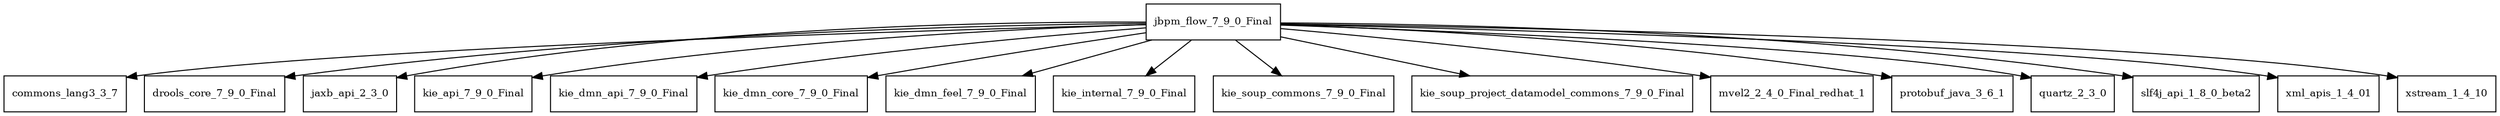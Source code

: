 digraph jbpm_flow_7_9_0_Final_dependencies {
  node [shape = box, fontsize=10.0];
  jbpm_flow_7_9_0_Final -> commons_lang3_3_7;
  jbpm_flow_7_9_0_Final -> drools_core_7_9_0_Final;
  jbpm_flow_7_9_0_Final -> jaxb_api_2_3_0;
  jbpm_flow_7_9_0_Final -> kie_api_7_9_0_Final;
  jbpm_flow_7_9_0_Final -> kie_dmn_api_7_9_0_Final;
  jbpm_flow_7_9_0_Final -> kie_dmn_core_7_9_0_Final;
  jbpm_flow_7_9_0_Final -> kie_dmn_feel_7_9_0_Final;
  jbpm_flow_7_9_0_Final -> kie_internal_7_9_0_Final;
  jbpm_flow_7_9_0_Final -> kie_soup_commons_7_9_0_Final;
  jbpm_flow_7_9_0_Final -> kie_soup_project_datamodel_commons_7_9_0_Final;
  jbpm_flow_7_9_0_Final -> mvel2_2_4_0_Final_redhat_1;
  jbpm_flow_7_9_0_Final -> protobuf_java_3_6_1;
  jbpm_flow_7_9_0_Final -> quartz_2_3_0;
  jbpm_flow_7_9_0_Final -> slf4j_api_1_8_0_beta2;
  jbpm_flow_7_9_0_Final -> xml_apis_1_4_01;
  jbpm_flow_7_9_0_Final -> xstream_1_4_10;
}
